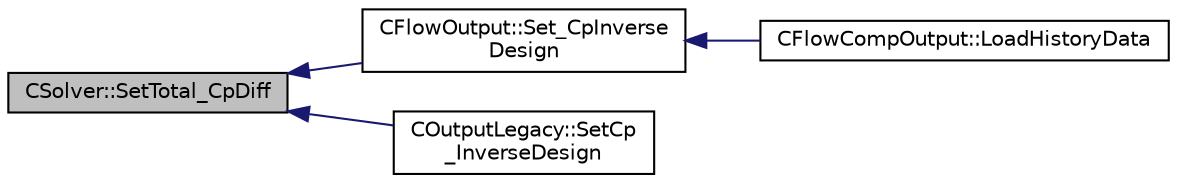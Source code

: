 digraph "CSolver::SetTotal_CpDiff"
{
  edge [fontname="Helvetica",fontsize="10",labelfontname="Helvetica",labelfontsize="10"];
  node [fontname="Helvetica",fontsize="10",shape=record];
  rankdir="LR";
  Node5294 [label="CSolver::SetTotal_CpDiff",height=0.2,width=0.4,color="black", fillcolor="grey75", style="filled", fontcolor="black"];
  Node5294 -> Node5295 [dir="back",color="midnightblue",fontsize="10",style="solid",fontname="Helvetica"];
  Node5295 [label="CFlowOutput::Set_CpInverse\lDesign",height=0.2,width=0.4,color="black", fillcolor="white", style="filled",URL="$class_c_flow_output.html#a02931a2019f37b5c11050c3865694aeb",tooltip="Set CP inverse design output field values. "];
  Node5295 -> Node5296 [dir="back",color="midnightblue",fontsize="10",style="solid",fontname="Helvetica"];
  Node5296 [label="CFlowCompOutput::LoadHistoryData",height=0.2,width=0.4,color="black", fillcolor="white", style="filled",URL="$class_c_flow_comp_output.html#a393cb19a691990ee6e88f844eccc79ed",tooltip="Load the history output field values. "];
  Node5294 -> Node5297 [dir="back",color="midnightblue",fontsize="10",style="solid",fontname="Helvetica"];
  Node5297 [label="COutputLegacy::SetCp\l_InverseDesign",height=0.2,width=0.4,color="black", fillcolor="white", style="filled",URL="$class_c_output_legacy.html#a8cf4b6f7aba3eda9f1a6c94b1fed6151",tooltip="Writes inverse design. "];
}
